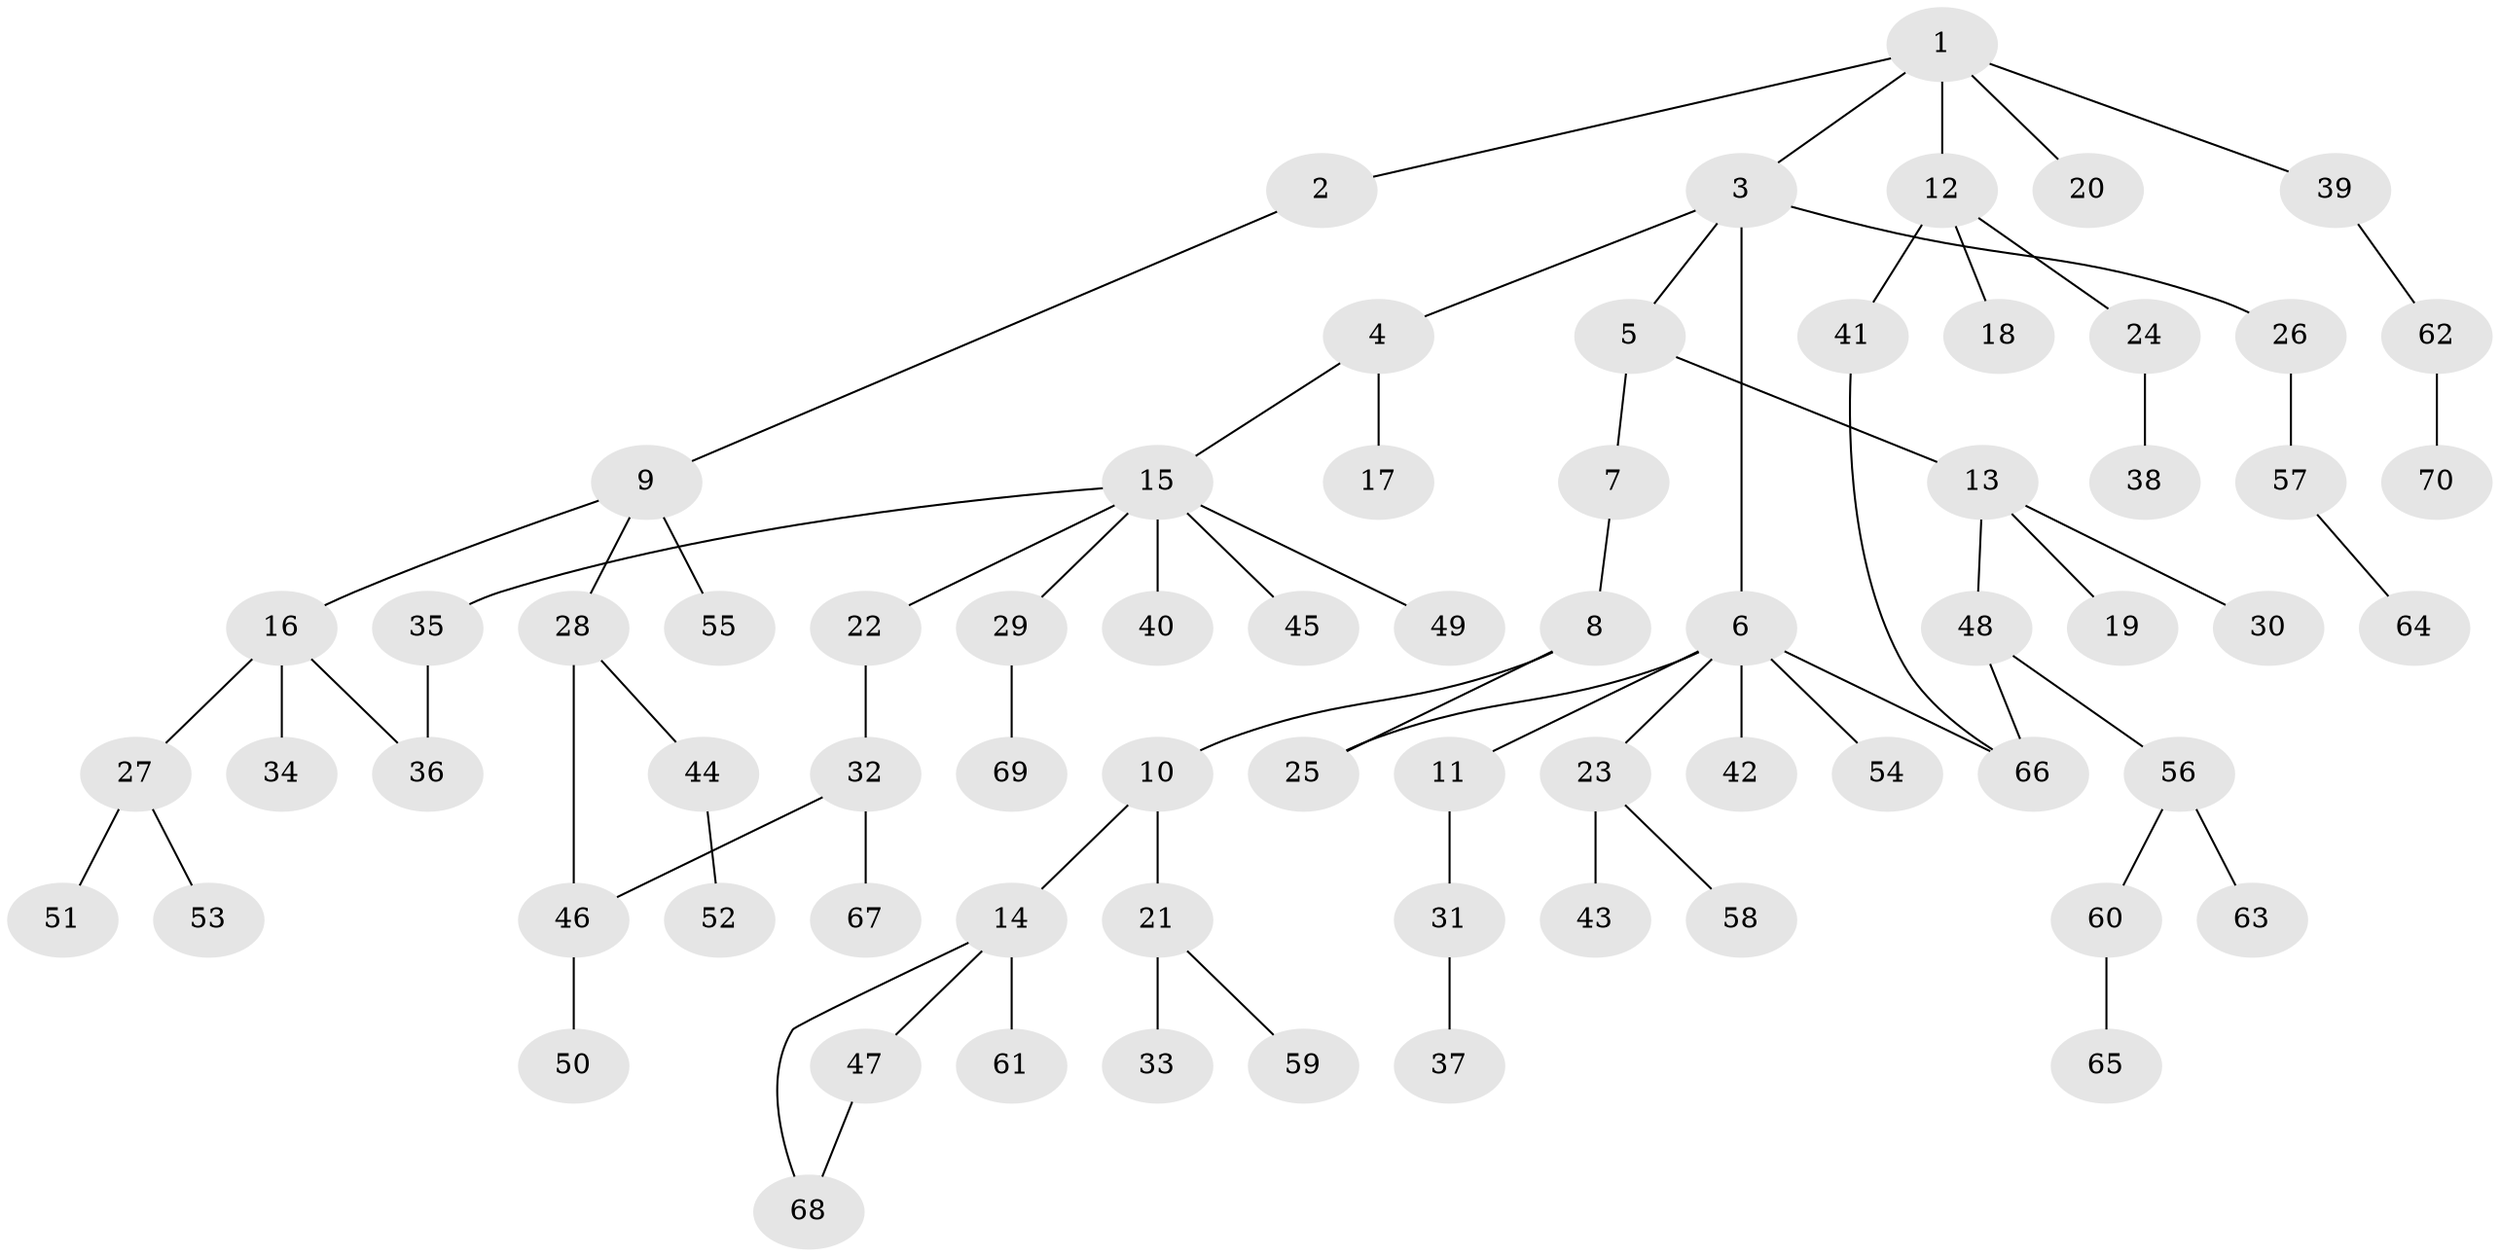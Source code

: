 // Generated by graph-tools (version 1.1) at 2025/49/03/09/25 03:49:25]
// undirected, 70 vertices, 75 edges
graph export_dot {
graph [start="1"]
  node [color=gray90,style=filled];
  1;
  2;
  3;
  4;
  5;
  6;
  7;
  8;
  9;
  10;
  11;
  12;
  13;
  14;
  15;
  16;
  17;
  18;
  19;
  20;
  21;
  22;
  23;
  24;
  25;
  26;
  27;
  28;
  29;
  30;
  31;
  32;
  33;
  34;
  35;
  36;
  37;
  38;
  39;
  40;
  41;
  42;
  43;
  44;
  45;
  46;
  47;
  48;
  49;
  50;
  51;
  52;
  53;
  54;
  55;
  56;
  57;
  58;
  59;
  60;
  61;
  62;
  63;
  64;
  65;
  66;
  67;
  68;
  69;
  70;
  1 -- 2;
  1 -- 3;
  1 -- 12;
  1 -- 20;
  1 -- 39;
  2 -- 9;
  3 -- 4;
  3 -- 5;
  3 -- 6;
  3 -- 26;
  4 -- 15;
  4 -- 17;
  5 -- 7;
  5 -- 13;
  6 -- 11;
  6 -- 23;
  6 -- 25;
  6 -- 42;
  6 -- 54;
  6 -- 66;
  7 -- 8;
  8 -- 10;
  8 -- 25;
  9 -- 16;
  9 -- 28;
  9 -- 55;
  10 -- 14;
  10 -- 21;
  11 -- 31;
  12 -- 18;
  12 -- 24;
  12 -- 41;
  13 -- 19;
  13 -- 30;
  13 -- 48;
  14 -- 47;
  14 -- 61;
  14 -- 68;
  15 -- 22;
  15 -- 29;
  15 -- 35;
  15 -- 40;
  15 -- 45;
  15 -- 49;
  16 -- 27;
  16 -- 34;
  16 -- 36;
  21 -- 33;
  21 -- 59;
  22 -- 32;
  23 -- 43;
  23 -- 58;
  24 -- 38;
  26 -- 57;
  27 -- 51;
  27 -- 53;
  28 -- 44;
  28 -- 46;
  29 -- 69;
  31 -- 37;
  32 -- 46;
  32 -- 67;
  35 -- 36;
  39 -- 62;
  41 -- 66;
  44 -- 52;
  46 -- 50;
  47 -- 68;
  48 -- 56;
  48 -- 66;
  56 -- 60;
  56 -- 63;
  57 -- 64;
  60 -- 65;
  62 -- 70;
}
